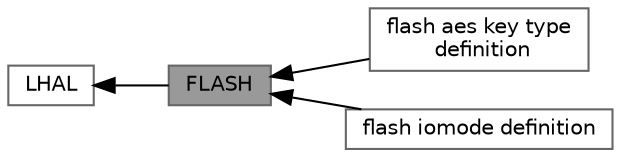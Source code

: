 digraph "FLASH"
{
 // LATEX_PDF_SIZE
  bgcolor="transparent";
  edge [fontname=Helvetica,fontsize=10,labelfontname=Helvetica,labelfontsize=10];
  node [fontname=Helvetica,fontsize=10,shape=box,height=0.2,width=0.4];
  rankdir=LR;
  Node1 [label="FLASH",height=0.2,width=0.4,color="gray40", fillcolor="grey60", style="filled", fontcolor="black",tooltip=" "];
  Node4 [label="flash aes key type\l definition",height=0.2,width=0.4,color="grey40", fillcolor="white", style="filled",URL="$group___f_l_a_s_h___a_e_s___k_e_y___t_y_p_e.html",tooltip=" "];
  Node3 [label="flash iomode definition",height=0.2,width=0.4,color="grey40", fillcolor="white", style="filled",URL="$group___f_l_a_s_h___i_o_m_o_d_e.html",tooltip=" "];
  Node2 [label="LHAL",height=0.2,width=0.4,color="grey40", fillcolor="white", style="filled",URL="$group___l_h_a_l.html",tooltip=" "];
  Node2->Node1 [shape=plaintext, dir="back", style="solid"];
  Node1->Node3 [shape=plaintext, dir="back", style="solid"];
  Node1->Node4 [shape=plaintext, dir="back", style="solid"];
}
